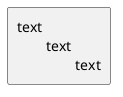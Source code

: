 {
  "sha1": "c7tyjy310h6umyaf4i3c23md9euhehd",
  "insertion": {
    "when": "2024-06-01T09:03:01.031Z",
    "url": "https://forum.plantuml.net/6604/is-there-a-way-to-indent-text-inside-a-shape?show=12453#c12453",
    "user": "plantuml@gmail.com"
  }
}
@startuml
skinparam tabSize 20
rectangle test_indent [
text
\ttext
\t\ttext
]
@enduml
